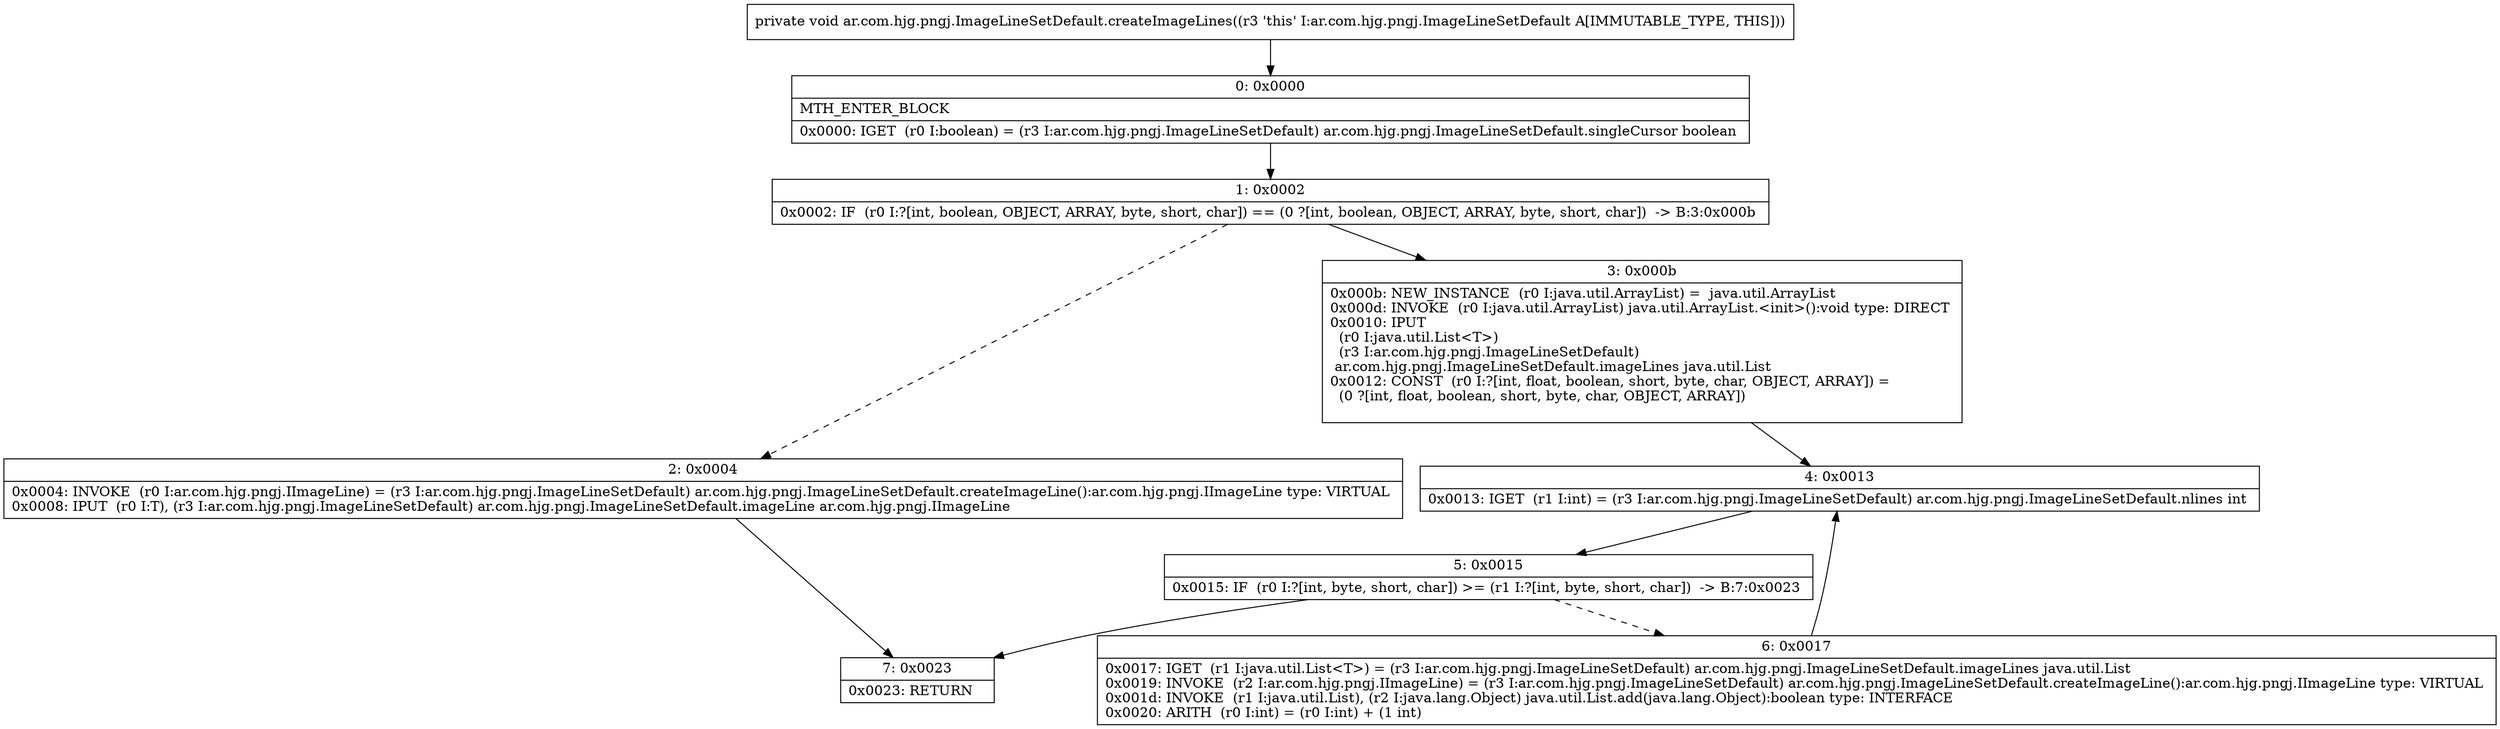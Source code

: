digraph "CFG forar.com.hjg.pngj.ImageLineSetDefault.createImageLines()V" {
Node_0 [shape=record,label="{0\:\ 0x0000|MTH_ENTER_BLOCK\l|0x0000: IGET  (r0 I:boolean) = (r3 I:ar.com.hjg.pngj.ImageLineSetDefault) ar.com.hjg.pngj.ImageLineSetDefault.singleCursor boolean \l}"];
Node_1 [shape=record,label="{1\:\ 0x0002|0x0002: IF  (r0 I:?[int, boolean, OBJECT, ARRAY, byte, short, char]) == (0 ?[int, boolean, OBJECT, ARRAY, byte, short, char])  \-\> B:3:0x000b \l}"];
Node_2 [shape=record,label="{2\:\ 0x0004|0x0004: INVOKE  (r0 I:ar.com.hjg.pngj.IImageLine) = (r3 I:ar.com.hjg.pngj.ImageLineSetDefault) ar.com.hjg.pngj.ImageLineSetDefault.createImageLine():ar.com.hjg.pngj.IImageLine type: VIRTUAL \l0x0008: IPUT  (r0 I:T), (r3 I:ar.com.hjg.pngj.ImageLineSetDefault) ar.com.hjg.pngj.ImageLineSetDefault.imageLine ar.com.hjg.pngj.IImageLine \l}"];
Node_3 [shape=record,label="{3\:\ 0x000b|0x000b: NEW_INSTANCE  (r0 I:java.util.ArrayList) =  java.util.ArrayList \l0x000d: INVOKE  (r0 I:java.util.ArrayList) java.util.ArrayList.\<init\>():void type: DIRECT \l0x0010: IPUT  \l  (r0 I:java.util.List\<T\>)\l  (r3 I:ar.com.hjg.pngj.ImageLineSetDefault)\l ar.com.hjg.pngj.ImageLineSetDefault.imageLines java.util.List \l0x0012: CONST  (r0 I:?[int, float, boolean, short, byte, char, OBJECT, ARRAY]) = \l  (0 ?[int, float, boolean, short, byte, char, OBJECT, ARRAY])\l \l}"];
Node_4 [shape=record,label="{4\:\ 0x0013|0x0013: IGET  (r1 I:int) = (r3 I:ar.com.hjg.pngj.ImageLineSetDefault) ar.com.hjg.pngj.ImageLineSetDefault.nlines int \l}"];
Node_5 [shape=record,label="{5\:\ 0x0015|0x0015: IF  (r0 I:?[int, byte, short, char]) \>= (r1 I:?[int, byte, short, char])  \-\> B:7:0x0023 \l}"];
Node_6 [shape=record,label="{6\:\ 0x0017|0x0017: IGET  (r1 I:java.util.List\<T\>) = (r3 I:ar.com.hjg.pngj.ImageLineSetDefault) ar.com.hjg.pngj.ImageLineSetDefault.imageLines java.util.List \l0x0019: INVOKE  (r2 I:ar.com.hjg.pngj.IImageLine) = (r3 I:ar.com.hjg.pngj.ImageLineSetDefault) ar.com.hjg.pngj.ImageLineSetDefault.createImageLine():ar.com.hjg.pngj.IImageLine type: VIRTUAL \l0x001d: INVOKE  (r1 I:java.util.List), (r2 I:java.lang.Object) java.util.List.add(java.lang.Object):boolean type: INTERFACE \l0x0020: ARITH  (r0 I:int) = (r0 I:int) + (1 int) \l}"];
Node_7 [shape=record,label="{7\:\ 0x0023|0x0023: RETURN   \l}"];
MethodNode[shape=record,label="{private void ar.com.hjg.pngj.ImageLineSetDefault.createImageLines((r3 'this' I:ar.com.hjg.pngj.ImageLineSetDefault A[IMMUTABLE_TYPE, THIS])) }"];
MethodNode -> Node_0;
Node_0 -> Node_1;
Node_1 -> Node_2[style=dashed];
Node_1 -> Node_3;
Node_2 -> Node_7;
Node_3 -> Node_4;
Node_4 -> Node_5;
Node_5 -> Node_6[style=dashed];
Node_5 -> Node_7;
Node_6 -> Node_4;
}

